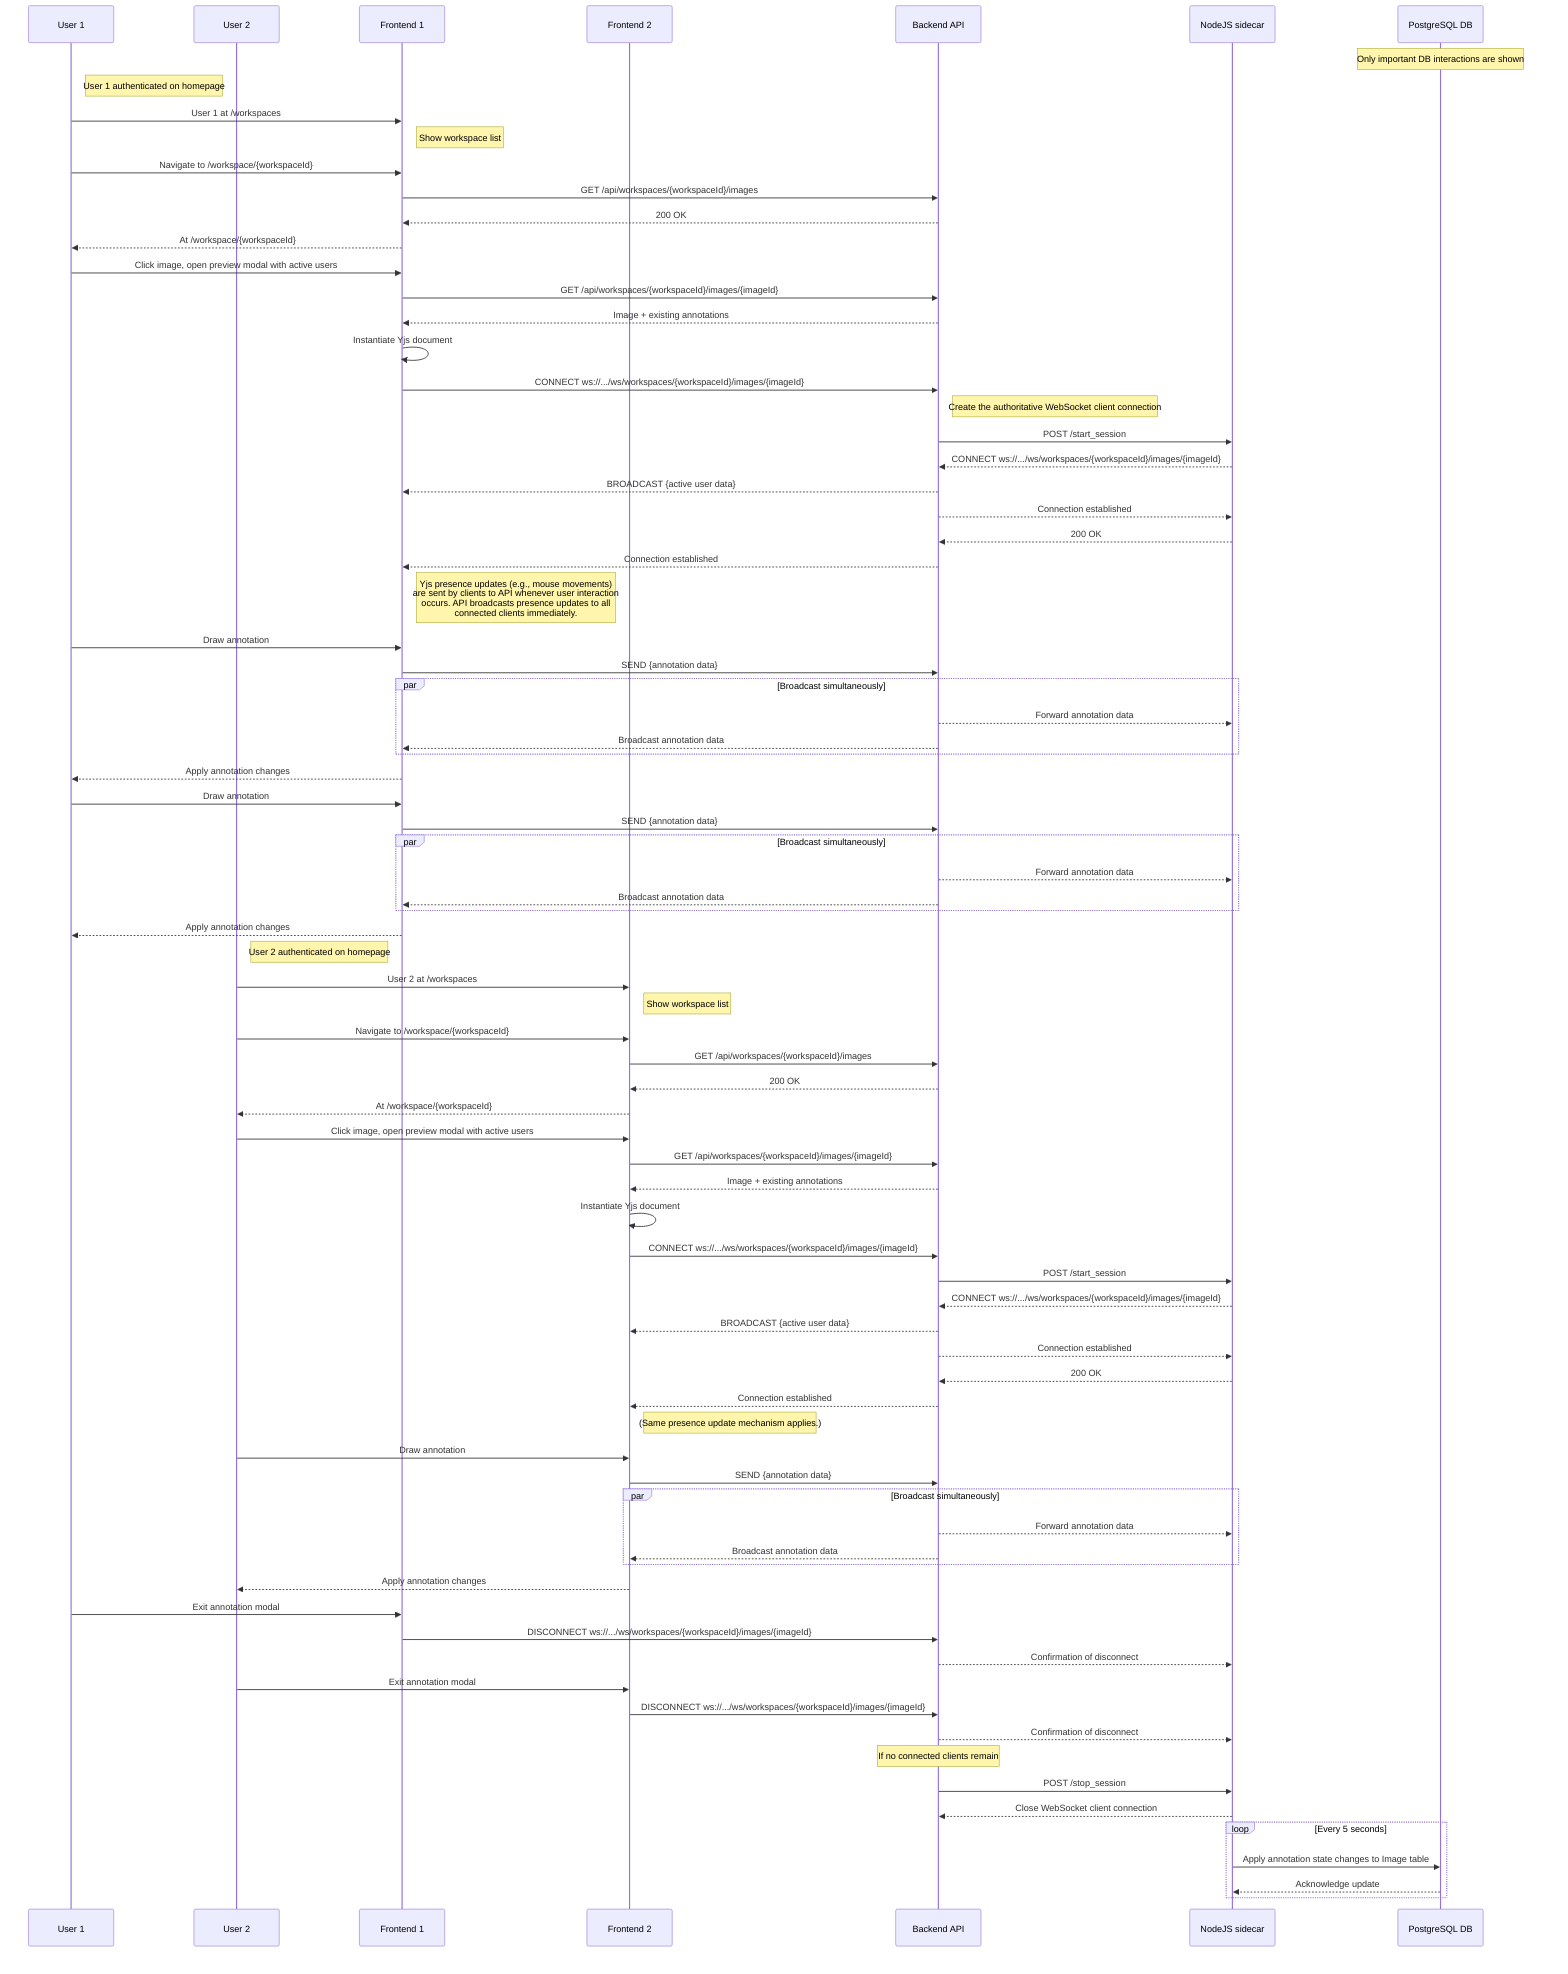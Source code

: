 ---
config:
  theme: base
---

sequenceDiagram
  participant User1 as User 1
  participant User2 as User 2
  participant FE1 as Frontend 1
  participant FE2 as Frontend 2
  participant API as Backend API
  participant WS as NodeJS sidecar
  participant DB as PostgreSQL DB
  note over DB: Only important DB interactions are shown

  Note right of User1: User 1 authenticated on homepage
  User1 ->> FE1: User 1 at /workspaces
  Note right of FE1: Show workspace list
  User1 ->> FE1: Navigate to /workspace/{workspaceId}
  FE1 ->> API: GET /api/workspaces/{workspaceId}/images
  API -->> FE1: 200 OK
  FE1 -->> User1: At /workspace/{workspaceId}
  User1 ->> FE1: Click image, open preview modal with active users
  FE1 ->> API: GET /api/workspaces/{workspaceId}/images/{imageId}
  API -->> FE1: Image + existing annotations
  FE1 ->> FE1: Instantiate Yjs document
  FE1 ->> API: CONNECT ws://.../ws/workspaces/{workspaceId}/images/{imageId}
  Note right of API: Create the authoritative WebSocket client connection
  API ->> WS: POST /start_session
  WS -->> API: CONNECT ws://.../ws/workspaces/{workspaceId}/images/{imageId}
  API -->> FE1: BROADCAST {active user data}
  API -->> WS: Connection established
  WS -->> API: 200 OK
  API -->> FE1: Connection established

  Note right of FE1: Yjs presence updates (e.g., mouse movements)<br>are sent by clients to API whenever user interaction<br>occurs. API broadcasts presence updates to all<br>connected clients immediately.

  User1 ->> FE1: Draw annotation
  FE1 ->> API: SEND {annotation data}
  par Broadcast simultaneously
    API -->> WS: Forward annotation data
    API -->> FE1: Broadcast annotation data
  end
  FE1 -->> User1: Apply annotation changes
User1 ->> FE1: Draw annotation
  FE1 ->> API: SEND {annotation data}
  par Broadcast simultaneously
    API -->> WS: Forward annotation data
    API -->> FE1: Broadcast annotation data
  end
  FE1 -->> User1: Apply annotation changes


  Note right of User2: User 2 authenticated on homepage
  User2 ->> FE2: User 2 at /workspaces
  Note right of FE2: Show workspace list
  User2 ->> FE2: Navigate to /workspace/{workspaceId}
  FE2 ->> API: GET /api/workspaces/{workspaceId}/images
  API -->> FE2: 200 OK
  FE2 -->> User2: At /workspace/{workspaceId}
  User2 ->> FE2: Click image, open preview modal with active users
  FE2 ->> API: GET /api/workspaces/{workspaceId}/images/{imageId}
  API -->> FE2: Image + existing annotations
  FE2 ->> FE2: Instantiate Yjs document
  FE2 ->> API: CONNECT ws://.../ws/workspaces/{workspaceId}/images/{imageId}
  API ->> WS: POST /start_session
  WS -->> API: CONNECT ws://.../ws/workspaces/{workspaceId}/images/{imageId}
  API -->> FE2: BROADCAST {active user data}
  API -->> WS: Connection established
  WS -->> API: 200 OK
  API -->> FE2: Connection established

  Note right of FE2: (Same presence update mechanism applies.)

  User2 ->> FE2: Draw annotation
  FE2 ->> API: SEND {annotation data}
  par Broadcast simultaneously
    API -->> WS: Forward annotation data
    API -->> FE2: Broadcast annotation data
  end
  FE2 -->> User2: Apply annotation changes

  User1 ->> FE1: Exit annotation modal
  FE1 ->> API: DISCONNECT ws://.../ws/workspaces/{workspaceId}/images/{imageId}
  API -->> WS: Confirmation of disconnect

  User2 ->> FE2: Exit annotation modal
  FE2 ->> API: DISCONNECT ws://.../ws/workspaces/{workspaceId}/images/{imageId}
  API -->> WS: Confirmation of disconnect

  Note over API: If no connected clients remain  
  API ->> WS: POST /stop_session  
  WS -->> API: Close WebSocket client connection

  loop Every 5 seconds
    WS ->> DB: Apply annotation state changes to Image table
    DB -->> WS: Acknowledge update
  end